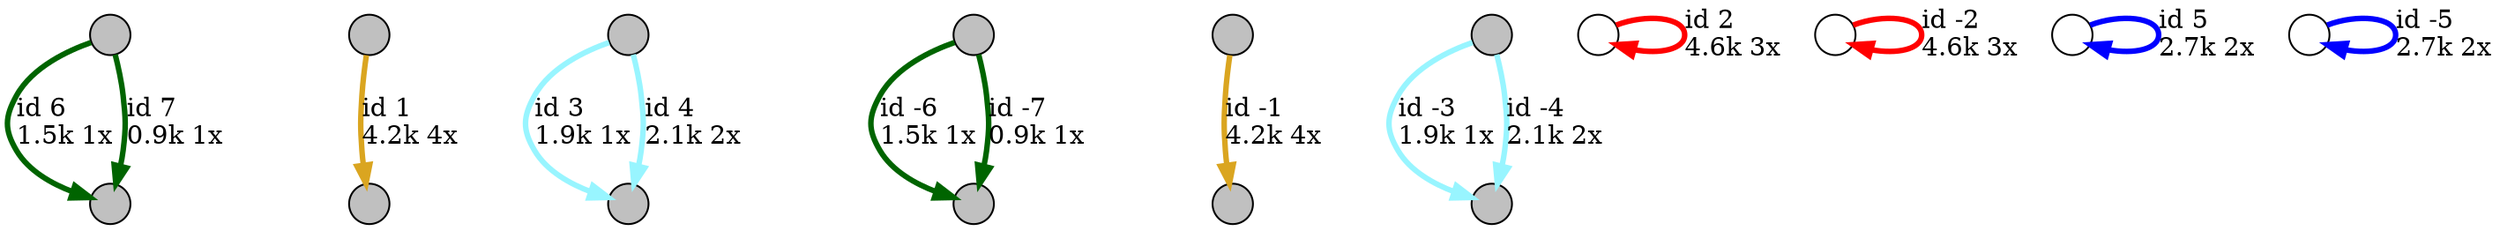 digraph {
nodesep = 0.5;
node [shape = circle, label = "", height = 0.3];
"0" [style = "filled", fillcolor = "grey"];
"1" [style = "filled", fillcolor = "grey"];
"2" [style = "filled", fillcolor = "grey"];
"3" [style = "filled", fillcolor = "grey"];
"4" [style = "filled", fillcolor = "grey"];
"5" [style = "filled", fillcolor = "grey"];
"6" [style = "filled", fillcolor = "grey"];
"7" [style = "filled", fillcolor = "grey"];
"8" [style = "filled", fillcolor = "grey"];
"9" [style = "filled", fillcolor = "grey"];
"10" [style = "filled", fillcolor = "grey"];
"11" [style = "filled", fillcolor = "grey"];
"2" -> "4" [label = "id 1\l4.2k 4x", color = "goldenrod" , penwidth = 3] ;
"7" -> "8" [label = "id -1\l4.2k 4x", color = "goldenrod" , penwidth = 3] ;
"12" -> "12" [label = "id 2\l4.6k 3x", color = "red" , penwidth = 3] ;
"13" -> "13" [label = "id -2\l4.6k 3x", color = "red" , penwidth = 3] ;
"3" -> "6" [label = "id 3\l1.9k 1x", color = "cadetblue1" , penwidth = 3] ;
"10" -> "11" [label = "id -3\l1.9k 1x", color = "cadetblue1" , penwidth = 3] ;
"3" -> "6" [label = "id 4\l2.1k 2x", color = "cadetblue1" , penwidth = 3] ;
"10" -> "11" [label = "id -4\l2.1k 2x", color = "cadetblue1" , penwidth = 3] ;
"14" -> "14" [label = "id 5\l2.7k 2x", color = "blue" , penwidth = 3] ;
"15" -> "15" [label = "id -5\l2.7k 2x", color = "blue" , penwidth = 3] ;
"0" -> "1" [label = "id 6\l1.5k 1x", color = "darkgreen" , penwidth = 3] ;
"9" -> "5" [label = "id -6\l1.5k 1x", color = "darkgreen" , penwidth = 3] ;
"0" -> "1" [label = "id 7\l0.9k 1x", color = "darkgreen" , penwidth = 3] ;
"9" -> "5" [label = "id -7\l0.9k 1x", color = "darkgreen" , penwidth = 3] ;
}
